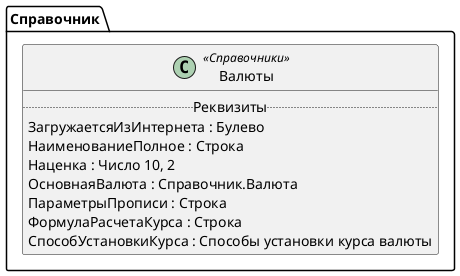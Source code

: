 ﻿@startuml Валюты
'!include templates.wsd
'..\include templates.wsd
class Справочник.Валюты as "Валюты" <<Справочники>>
{
..Реквизиты..
ЗагружаетсяИзИнтернета : Булево
НаименованиеПолное : Строка
Наценка : Число 10, 2
ОсновнаяВалюта : Справочник.Валюта
ПараметрыПрописи : Строка
ФормулаРасчетаКурса : Строка
СпособУстановкиКурса : Способы установки курса валюты
}
@enduml

